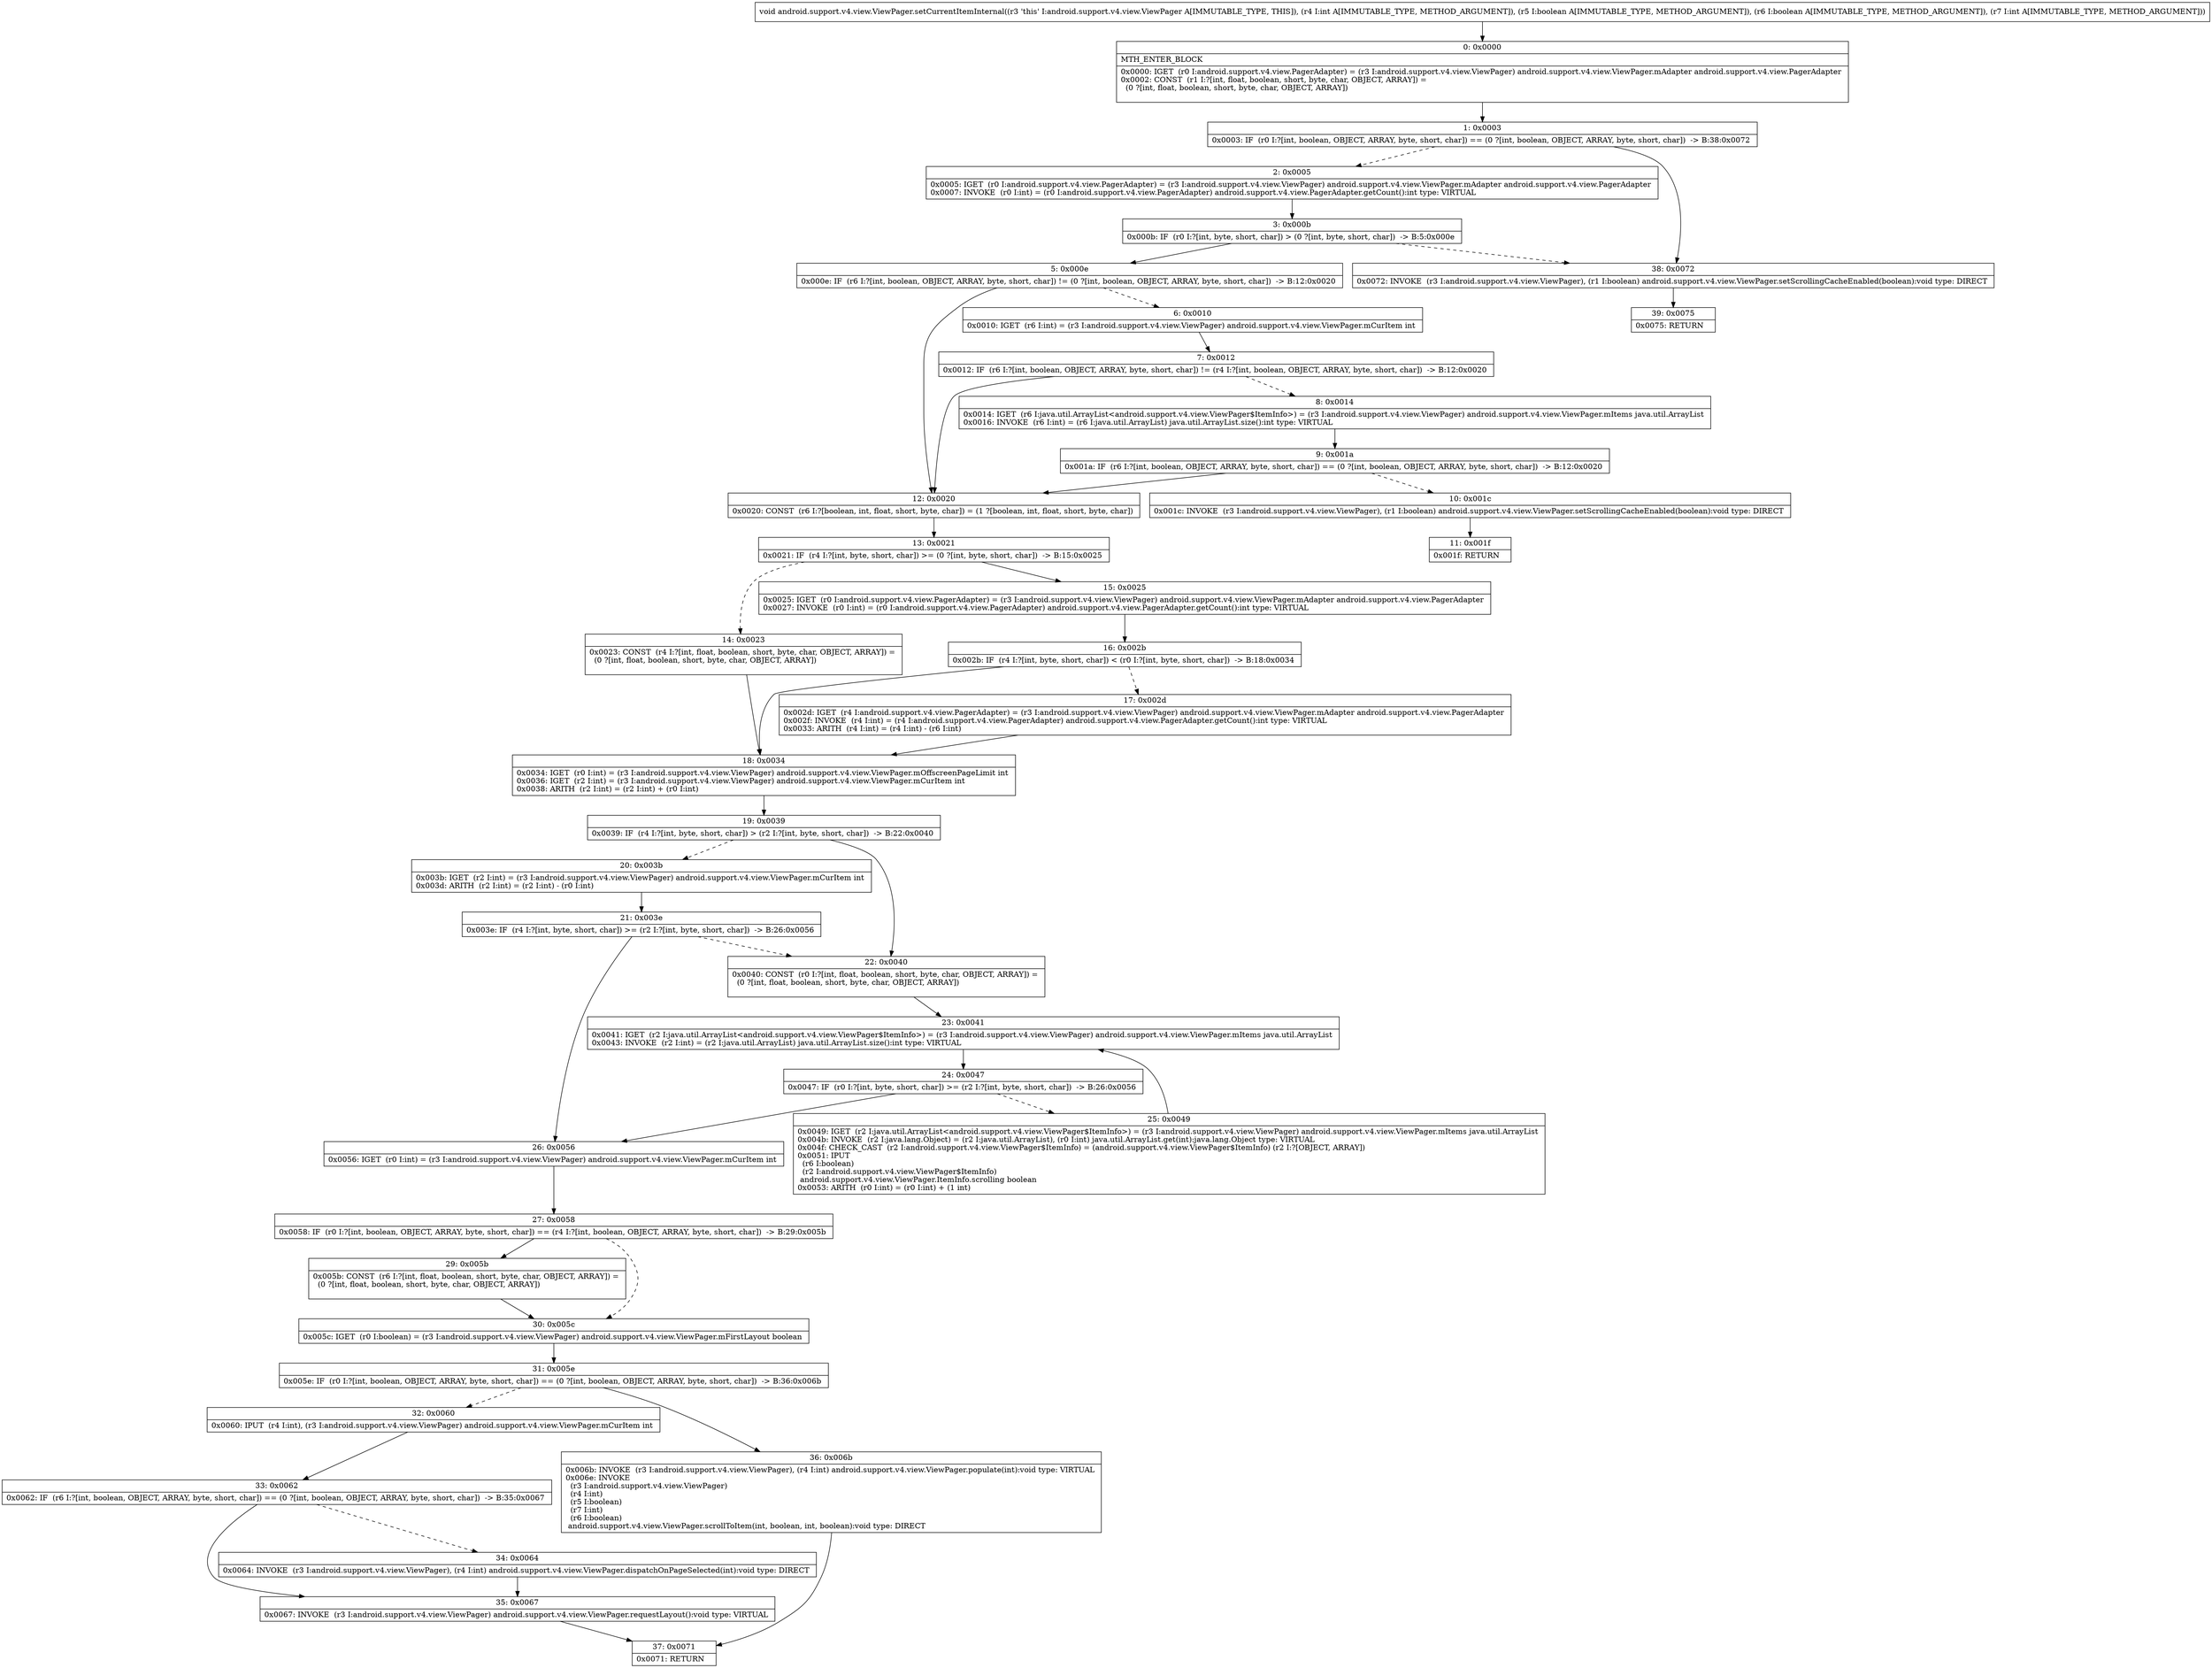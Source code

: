 digraph "CFG forandroid.support.v4.view.ViewPager.setCurrentItemInternal(IZZI)V" {
Node_0 [shape=record,label="{0\:\ 0x0000|MTH_ENTER_BLOCK\l|0x0000: IGET  (r0 I:android.support.v4.view.PagerAdapter) = (r3 I:android.support.v4.view.ViewPager) android.support.v4.view.ViewPager.mAdapter android.support.v4.view.PagerAdapter \l0x0002: CONST  (r1 I:?[int, float, boolean, short, byte, char, OBJECT, ARRAY]) = \l  (0 ?[int, float, boolean, short, byte, char, OBJECT, ARRAY])\l \l}"];
Node_1 [shape=record,label="{1\:\ 0x0003|0x0003: IF  (r0 I:?[int, boolean, OBJECT, ARRAY, byte, short, char]) == (0 ?[int, boolean, OBJECT, ARRAY, byte, short, char])  \-\> B:38:0x0072 \l}"];
Node_2 [shape=record,label="{2\:\ 0x0005|0x0005: IGET  (r0 I:android.support.v4.view.PagerAdapter) = (r3 I:android.support.v4.view.ViewPager) android.support.v4.view.ViewPager.mAdapter android.support.v4.view.PagerAdapter \l0x0007: INVOKE  (r0 I:int) = (r0 I:android.support.v4.view.PagerAdapter) android.support.v4.view.PagerAdapter.getCount():int type: VIRTUAL \l}"];
Node_3 [shape=record,label="{3\:\ 0x000b|0x000b: IF  (r0 I:?[int, byte, short, char]) \> (0 ?[int, byte, short, char])  \-\> B:5:0x000e \l}"];
Node_5 [shape=record,label="{5\:\ 0x000e|0x000e: IF  (r6 I:?[int, boolean, OBJECT, ARRAY, byte, short, char]) != (0 ?[int, boolean, OBJECT, ARRAY, byte, short, char])  \-\> B:12:0x0020 \l}"];
Node_6 [shape=record,label="{6\:\ 0x0010|0x0010: IGET  (r6 I:int) = (r3 I:android.support.v4.view.ViewPager) android.support.v4.view.ViewPager.mCurItem int \l}"];
Node_7 [shape=record,label="{7\:\ 0x0012|0x0012: IF  (r6 I:?[int, boolean, OBJECT, ARRAY, byte, short, char]) != (r4 I:?[int, boolean, OBJECT, ARRAY, byte, short, char])  \-\> B:12:0x0020 \l}"];
Node_8 [shape=record,label="{8\:\ 0x0014|0x0014: IGET  (r6 I:java.util.ArrayList\<android.support.v4.view.ViewPager$ItemInfo\>) = (r3 I:android.support.v4.view.ViewPager) android.support.v4.view.ViewPager.mItems java.util.ArrayList \l0x0016: INVOKE  (r6 I:int) = (r6 I:java.util.ArrayList) java.util.ArrayList.size():int type: VIRTUAL \l}"];
Node_9 [shape=record,label="{9\:\ 0x001a|0x001a: IF  (r6 I:?[int, boolean, OBJECT, ARRAY, byte, short, char]) == (0 ?[int, boolean, OBJECT, ARRAY, byte, short, char])  \-\> B:12:0x0020 \l}"];
Node_10 [shape=record,label="{10\:\ 0x001c|0x001c: INVOKE  (r3 I:android.support.v4.view.ViewPager), (r1 I:boolean) android.support.v4.view.ViewPager.setScrollingCacheEnabled(boolean):void type: DIRECT \l}"];
Node_11 [shape=record,label="{11\:\ 0x001f|0x001f: RETURN   \l}"];
Node_12 [shape=record,label="{12\:\ 0x0020|0x0020: CONST  (r6 I:?[boolean, int, float, short, byte, char]) = (1 ?[boolean, int, float, short, byte, char]) \l}"];
Node_13 [shape=record,label="{13\:\ 0x0021|0x0021: IF  (r4 I:?[int, byte, short, char]) \>= (0 ?[int, byte, short, char])  \-\> B:15:0x0025 \l}"];
Node_14 [shape=record,label="{14\:\ 0x0023|0x0023: CONST  (r4 I:?[int, float, boolean, short, byte, char, OBJECT, ARRAY]) = \l  (0 ?[int, float, boolean, short, byte, char, OBJECT, ARRAY])\l \l}"];
Node_15 [shape=record,label="{15\:\ 0x0025|0x0025: IGET  (r0 I:android.support.v4.view.PagerAdapter) = (r3 I:android.support.v4.view.ViewPager) android.support.v4.view.ViewPager.mAdapter android.support.v4.view.PagerAdapter \l0x0027: INVOKE  (r0 I:int) = (r0 I:android.support.v4.view.PagerAdapter) android.support.v4.view.PagerAdapter.getCount():int type: VIRTUAL \l}"];
Node_16 [shape=record,label="{16\:\ 0x002b|0x002b: IF  (r4 I:?[int, byte, short, char]) \< (r0 I:?[int, byte, short, char])  \-\> B:18:0x0034 \l}"];
Node_17 [shape=record,label="{17\:\ 0x002d|0x002d: IGET  (r4 I:android.support.v4.view.PagerAdapter) = (r3 I:android.support.v4.view.ViewPager) android.support.v4.view.ViewPager.mAdapter android.support.v4.view.PagerAdapter \l0x002f: INVOKE  (r4 I:int) = (r4 I:android.support.v4.view.PagerAdapter) android.support.v4.view.PagerAdapter.getCount():int type: VIRTUAL \l0x0033: ARITH  (r4 I:int) = (r4 I:int) \- (r6 I:int) \l}"];
Node_18 [shape=record,label="{18\:\ 0x0034|0x0034: IGET  (r0 I:int) = (r3 I:android.support.v4.view.ViewPager) android.support.v4.view.ViewPager.mOffscreenPageLimit int \l0x0036: IGET  (r2 I:int) = (r3 I:android.support.v4.view.ViewPager) android.support.v4.view.ViewPager.mCurItem int \l0x0038: ARITH  (r2 I:int) = (r2 I:int) + (r0 I:int) \l}"];
Node_19 [shape=record,label="{19\:\ 0x0039|0x0039: IF  (r4 I:?[int, byte, short, char]) \> (r2 I:?[int, byte, short, char])  \-\> B:22:0x0040 \l}"];
Node_20 [shape=record,label="{20\:\ 0x003b|0x003b: IGET  (r2 I:int) = (r3 I:android.support.v4.view.ViewPager) android.support.v4.view.ViewPager.mCurItem int \l0x003d: ARITH  (r2 I:int) = (r2 I:int) \- (r0 I:int) \l}"];
Node_21 [shape=record,label="{21\:\ 0x003e|0x003e: IF  (r4 I:?[int, byte, short, char]) \>= (r2 I:?[int, byte, short, char])  \-\> B:26:0x0056 \l}"];
Node_22 [shape=record,label="{22\:\ 0x0040|0x0040: CONST  (r0 I:?[int, float, boolean, short, byte, char, OBJECT, ARRAY]) = \l  (0 ?[int, float, boolean, short, byte, char, OBJECT, ARRAY])\l \l}"];
Node_23 [shape=record,label="{23\:\ 0x0041|0x0041: IGET  (r2 I:java.util.ArrayList\<android.support.v4.view.ViewPager$ItemInfo\>) = (r3 I:android.support.v4.view.ViewPager) android.support.v4.view.ViewPager.mItems java.util.ArrayList \l0x0043: INVOKE  (r2 I:int) = (r2 I:java.util.ArrayList) java.util.ArrayList.size():int type: VIRTUAL \l}"];
Node_24 [shape=record,label="{24\:\ 0x0047|0x0047: IF  (r0 I:?[int, byte, short, char]) \>= (r2 I:?[int, byte, short, char])  \-\> B:26:0x0056 \l}"];
Node_25 [shape=record,label="{25\:\ 0x0049|0x0049: IGET  (r2 I:java.util.ArrayList\<android.support.v4.view.ViewPager$ItemInfo\>) = (r3 I:android.support.v4.view.ViewPager) android.support.v4.view.ViewPager.mItems java.util.ArrayList \l0x004b: INVOKE  (r2 I:java.lang.Object) = (r2 I:java.util.ArrayList), (r0 I:int) java.util.ArrayList.get(int):java.lang.Object type: VIRTUAL \l0x004f: CHECK_CAST  (r2 I:android.support.v4.view.ViewPager$ItemInfo) = (android.support.v4.view.ViewPager$ItemInfo) (r2 I:?[OBJECT, ARRAY]) \l0x0051: IPUT  \l  (r6 I:boolean)\l  (r2 I:android.support.v4.view.ViewPager$ItemInfo)\l android.support.v4.view.ViewPager.ItemInfo.scrolling boolean \l0x0053: ARITH  (r0 I:int) = (r0 I:int) + (1 int) \l}"];
Node_26 [shape=record,label="{26\:\ 0x0056|0x0056: IGET  (r0 I:int) = (r3 I:android.support.v4.view.ViewPager) android.support.v4.view.ViewPager.mCurItem int \l}"];
Node_27 [shape=record,label="{27\:\ 0x0058|0x0058: IF  (r0 I:?[int, boolean, OBJECT, ARRAY, byte, short, char]) == (r4 I:?[int, boolean, OBJECT, ARRAY, byte, short, char])  \-\> B:29:0x005b \l}"];
Node_29 [shape=record,label="{29\:\ 0x005b|0x005b: CONST  (r6 I:?[int, float, boolean, short, byte, char, OBJECT, ARRAY]) = \l  (0 ?[int, float, boolean, short, byte, char, OBJECT, ARRAY])\l \l}"];
Node_30 [shape=record,label="{30\:\ 0x005c|0x005c: IGET  (r0 I:boolean) = (r3 I:android.support.v4.view.ViewPager) android.support.v4.view.ViewPager.mFirstLayout boolean \l}"];
Node_31 [shape=record,label="{31\:\ 0x005e|0x005e: IF  (r0 I:?[int, boolean, OBJECT, ARRAY, byte, short, char]) == (0 ?[int, boolean, OBJECT, ARRAY, byte, short, char])  \-\> B:36:0x006b \l}"];
Node_32 [shape=record,label="{32\:\ 0x0060|0x0060: IPUT  (r4 I:int), (r3 I:android.support.v4.view.ViewPager) android.support.v4.view.ViewPager.mCurItem int \l}"];
Node_33 [shape=record,label="{33\:\ 0x0062|0x0062: IF  (r6 I:?[int, boolean, OBJECT, ARRAY, byte, short, char]) == (0 ?[int, boolean, OBJECT, ARRAY, byte, short, char])  \-\> B:35:0x0067 \l}"];
Node_34 [shape=record,label="{34\:\ 0x0064|0x0064: INVOKE  (r3 I:android.support.v4.view.ViewPager), (r4 I:int) android.support.v4.view.ViewPager.dispatchOnPageSelected(int):void type: DIRECT \l}"];
Node_35 [shape=record,label="{35\:\ 0x0067|0x0067: INVOKE  (r3 I:android.support.v4.view.ViewPager) android.support.v4.view.ViewPager.requestLayout():void type: VIRTUAL \l}"];
Node_36 [shape=record,label="{36\:\ 0x006b|0x006b: INVOKE  (r3 I:android.support.v4.view.ViewPager), (r4 I:int) android.support.v4.view.ViewPager.populate(int):void type: VIRTUAL \l0x006e: INVOKE  \l  (r3 I:android.support.v4.view.ViewPager)\l  (r4 I:int)\l  (r5 I:boolean)\l  (r7 I:int)\l  (r6 I:boolean)\l android.support.v4.view.ViewPager.scrollToItem(int, boolean, int, boolean):void type: DIRECT \l}"];
Node_37 [shape=record,label="{37\:\ 0x0071|0x0071: RETURN   \l}"];
Node_38 [shape=record,label="{38\:\ 0x0072|0x0072: INVOKE  (r3 I:android.support.v4.view.ViewPager), (r1 I:boolean) android.support.v4.view.ViewPager.setScrollingCacheEnabled(boolean):void type: DIRECT \l}"];
Node_39 [shape=record,label="{39\:\ 0x0075|0x0075: RETURN   \l}"];
MethodNode[shape=record,label="{void android.support.v4.view.ViewPager.setCurrentItemInternal((r3 'this' I:android.support.v4.view.ViewPager A[IMMUTABLE_TYPE, THIS]), (r4 I:int A[IMMUTABLE_TYPE, METHOD_ARGUMENT]), (r5 I:boolean A[IMMUTABLE_TYPE, METHOD_ARGUMENT]), (r6 I:boolean A[IMMUTABLE_TYPE, METHOD_ARGUMENT]), (r7 I:int A[IMMUTABLE_TYPE, METHOD_ARGUMENT])) }"];
MethodNode -> Node_0;
Node_0 -> Node_1;
Node_1 -> Node_2[style=dashed];
Node_1 -> Node_38;
Node_2 -> Node_3;
Node_3 -> Node_5;
Node_3 -> Node_38[style=dashed];
Node_5 -> Node_6[style=dashed];
Node_5 -> Node_12;
Node_6 -> Node_7;
Node_7 -> Node_8[style=dashed];
Node_7 -> Node_12;
Node_8 -> Node_9;
Node_9 -> Node_10[style=dashed];
Node_9 -> Node_12;
Node_10 -> Node_11;
Node_12 -> Node_13;
Node_13 -> Node_14[style=dashed];
Node_13 -> Node_15;
Node_14 -> Node_18;
Node_15 -> Node_16;
Node_16 -> Node_17[style=dashed];
Node_16 -> Node_18;
Node_17 -> Node_18;
Node_18 -> Node_19;
Node_19 -> Node_20[style=dashed];
Node_19 -> Node_22;
Node_20 -> Node_21;
Node_21 -> Node_22[style=dashed];
Node_21 -> Node_26;
Node_22 -> Node_23;
Node_23 -> Node_24;
Node_24 -> Node_25[style=dashed];
Node_24 -> Node_26;
Node_25 -> Node_23;
Node_26 -> Node_27;
Node_27 -> Node_29;
Node_27 -> Node_30[style=dashed];
Node_29 -> Node_30;
Node_30 -> Node_31;
Node_31 -> Node_32[style=dashed];
Node_31 -> Node_36;
Node_32 -> Node_33;
Node_33 -> Node_34[style=dashed];
Node_33 -> Node_35;
Node_34 -> Node_35;
Node_35 -> Node_37;
Node_36 -> Node_37;
Node_38 -> Node_39;
}

